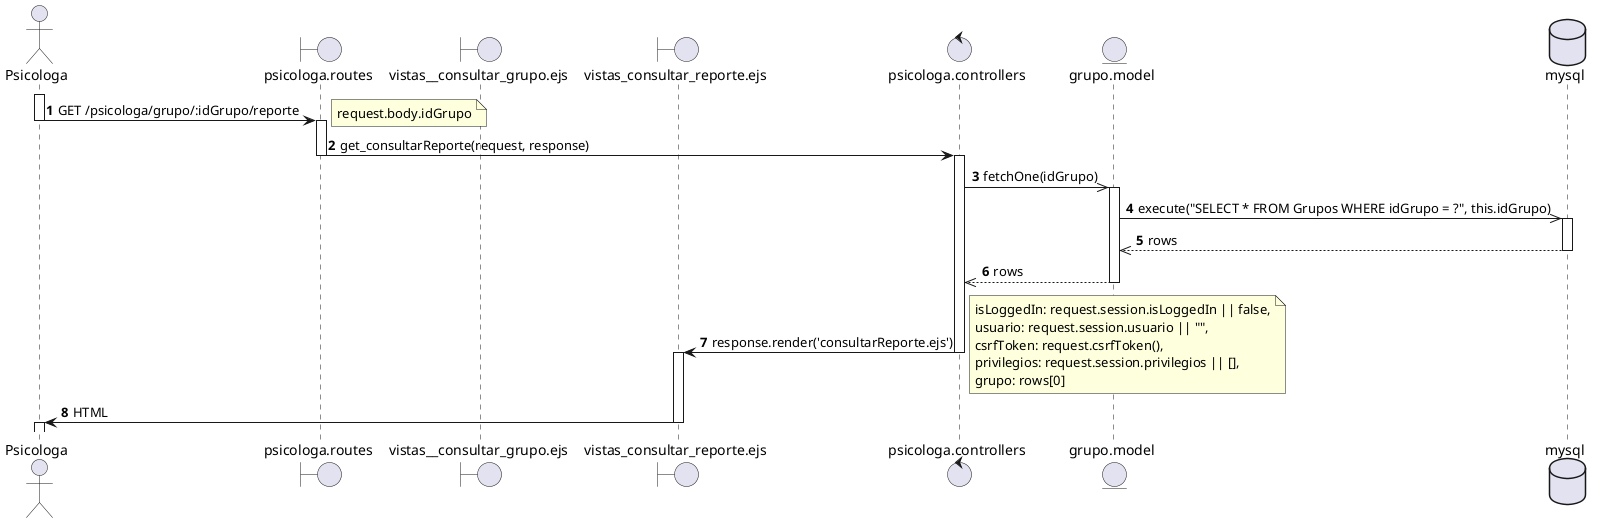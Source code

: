 @startuml   consultarReporteGrupo 12
actor       Psicologa                    as a1
boundary    psicologa.routes             as a2
boundary    vistas__consultar_grupo.ejs  as a3
boundary    vistas_consultar_reporte.ejs as a6
control     psicologa.controllers        as a4
entity      grupo.model              as a7
database    mysql                        as a5

autonumber
activate a1
a1 -> a2: GET /psicologa/grupo/:idGrupo/reporte
note right 
request.body.idGrupo
end note
deactivate a1
activate a2
a2->a4: get_consultarReporte(request, response)
deactivate a2
activate a4
a4 ->> a7: fetchOne(idGrupo)
activate a7
a7->>a5: execute("SELECT * FROM Grupos WHERE idGrupo = ?", this.idGrupo)
activate a5
a5-->>a7: rows
deactivate a5
a7 -->> a4: rows
deactivate a7

a4->a6: response.render('consultarReporte.ejs')
note right
      isLoggedIn: request.session.isLoggedIn || false,
      usuario: request.session.usuario || "",
      csrfToken: request.csrfToken(),
      privilegios: request.session.privilegios || [],
      grupo: rows[0]
end note
deactivate a4
activate a6
a6->a1: HTML
deactivate a6
activate a1

@enduml